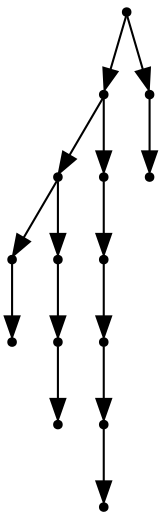 digraph {
  14 [shape=point];
  11 [shape=point];
  5 [shape=point];
  1 [shape=point];
  0 [shape=point];
  4 [shape=point];
  3 [shape=point];
  2 [shape=point];
  10 [shape=point];
  9 [shape=point];
  8 [shape=point];
  7 [shape=point];
  6 [shape=point];
  13 [shape=point];
  12 [shape=point];
14 -> 11;
11 -> 5;
5 -> 1;
1 -> 0;
5 -> 4;
4 -> 3;
3 -> 2;
11 -> 10;
10 -> 9;
9 -> 8;
8 -> 7;
7 -> 6;
14 -> 13;
13 -> 12;
}
